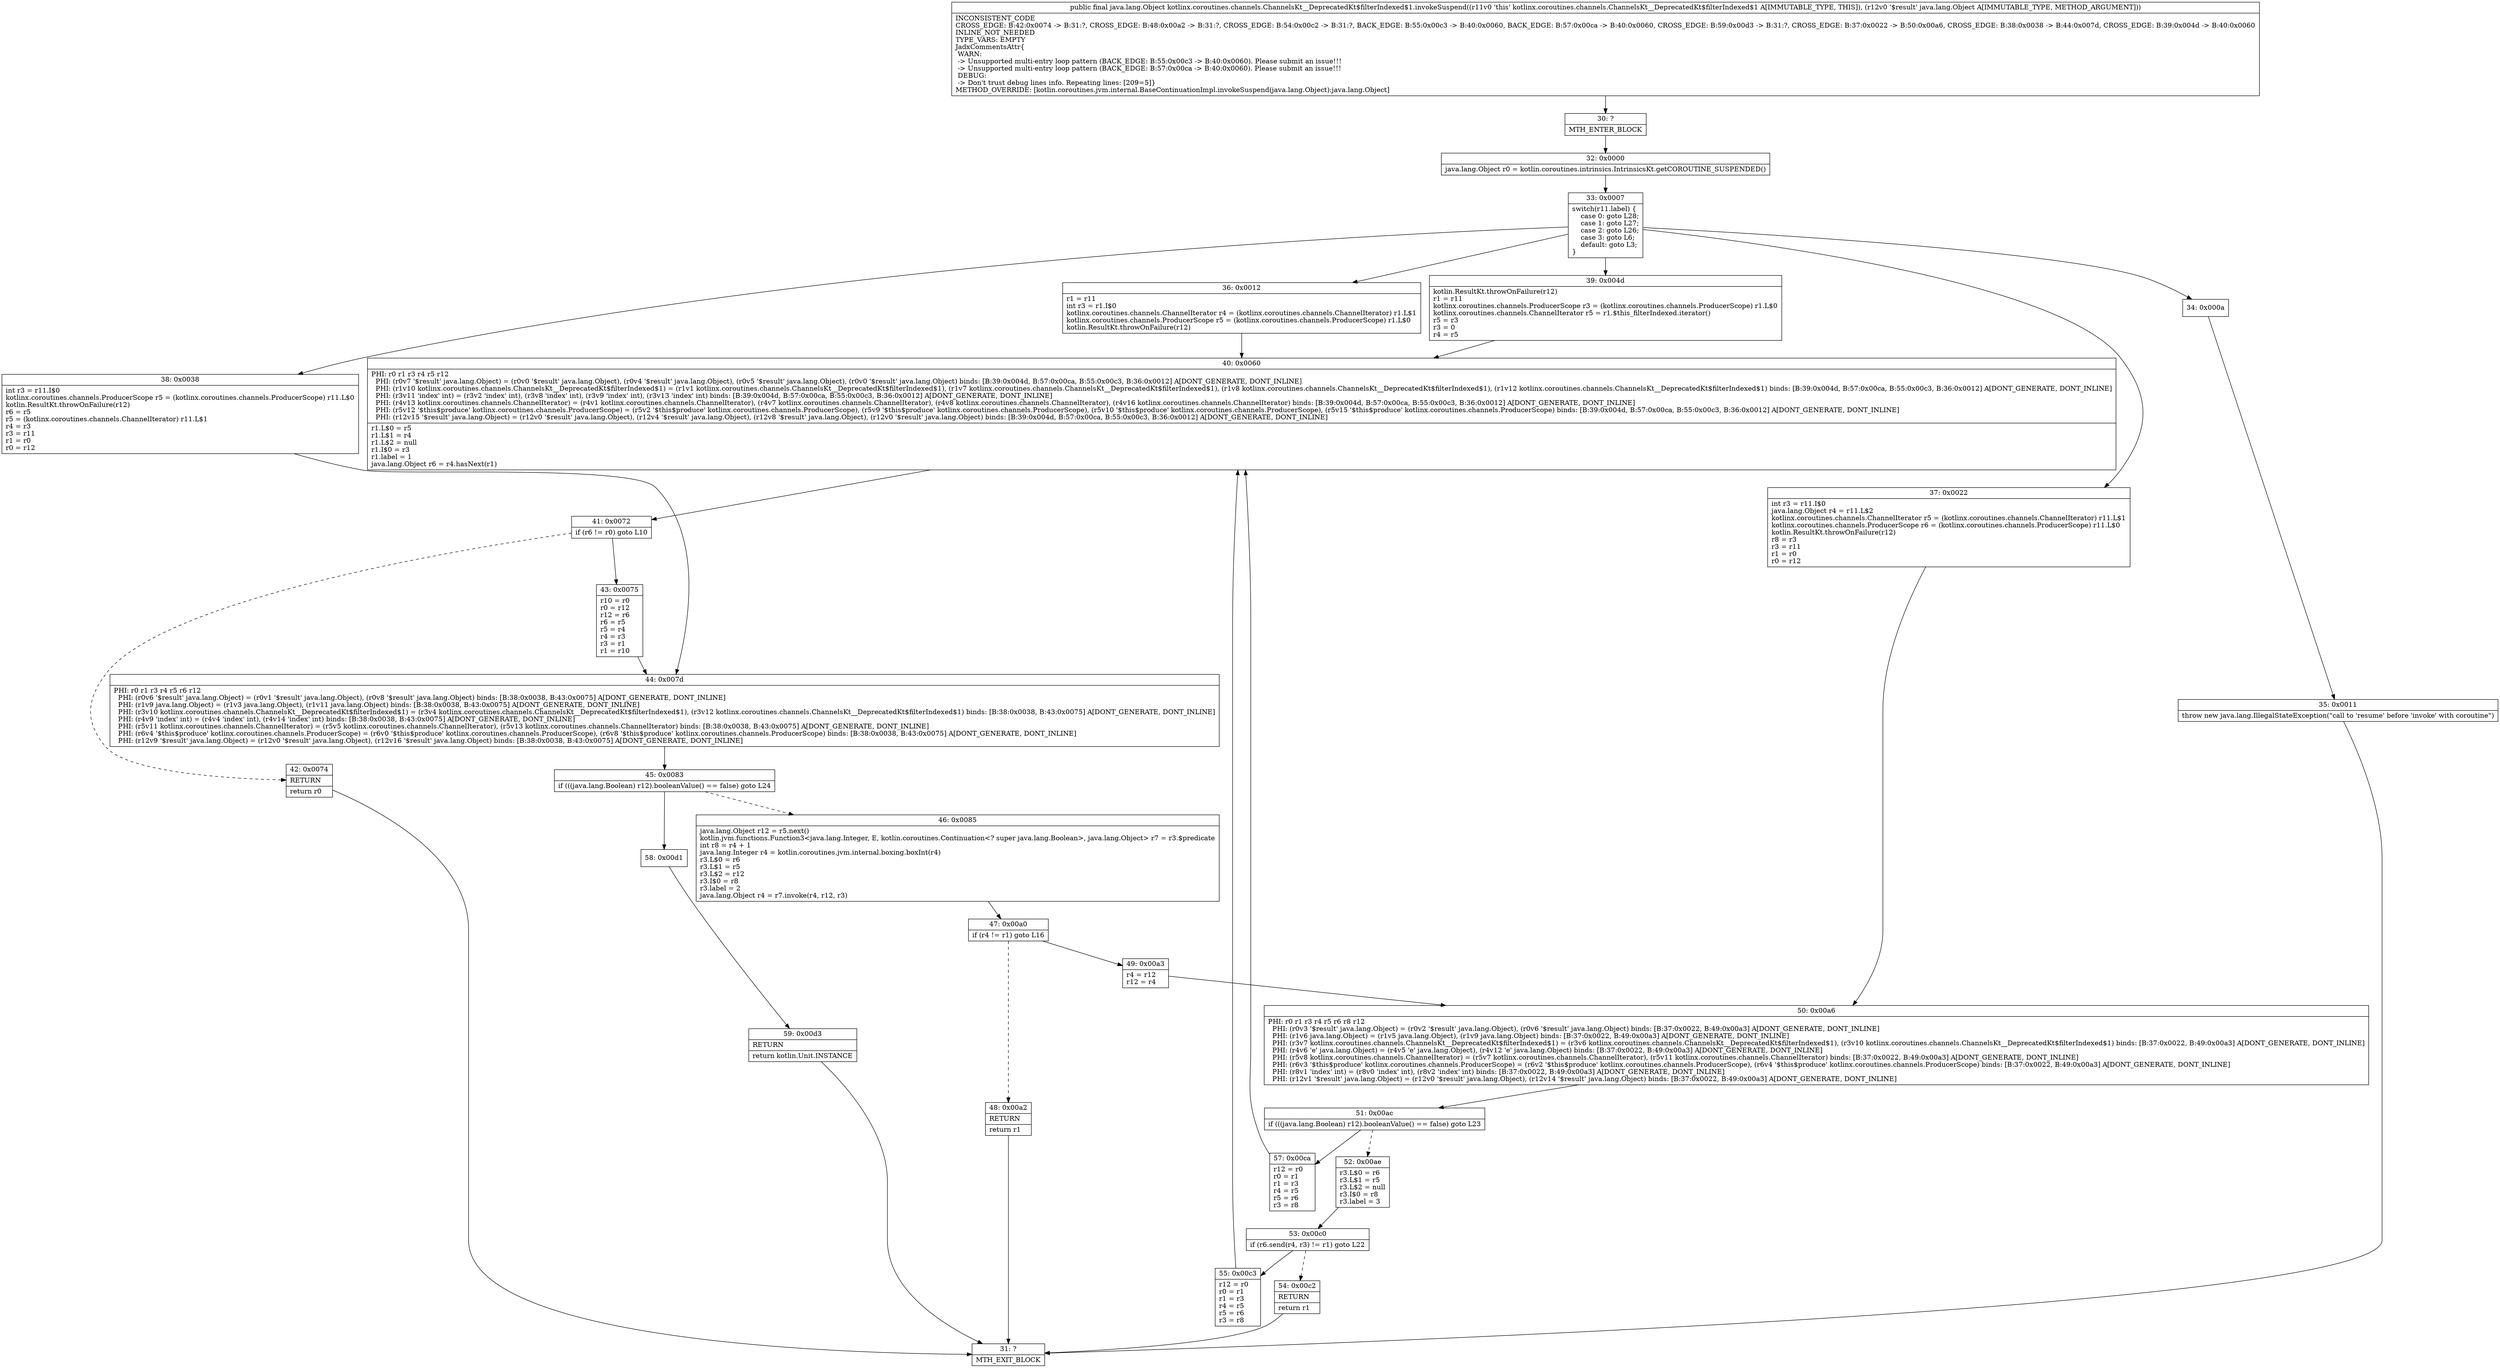 digraph "CFG forkotlinx.coroutines.channels.ChannelsKt__DeprecatedKt$filterIndexed$1.invokeSuspend(Ljava\/lang\/Object;)Ljava\/lang\/Object;" {
Node_30 [shape=record,label="{30\:\ ?|MTH_ENTER_BLOCK\l}"];
Node_32 [shape=record,label="{32\:\ 0x0000|java.lang.Object r0 = kotlin.coroutines.intrinsics.IntrinsicsKt.getCOROUTINE_SUSPENDED()\l}"];
Node_33 [shape=record,label="{33\:\ 0x0007|switch(r11.label) \{\l    case 0: goto L28;\l    case 1: goto L27;\l    case 2: goto L26;\l    case 3: goto L6;\l    default: goto L3;\l\}\l}"];
Node_34 [shape=record,label="{34\:\ 0x000a}"];
Node_35 [shape=record,label="{35\:\ 0x0011|throw new java.lang.IllegalStateException(\"call to 'resume' before 'invoke' with coroutine\")\l}"];
Node_31 [shape=record,label="{31\:\ ?|MTH_EXIT_BLOCK\l}"];
Node_36 [shape=record,label="{36\:\ 0x0012|r1 = r11\lint r3 = r1.I$0\lkotlinx.coroutines.channels.ChannelIterator r4 = (kotlinx.coroutines.channels.ChannelIterator) r1.L$1\lkotlinx.coroutines.channels.ProducerScope r5 = (kotlinx.coroutines.channels.ProducerScope) r1.L$0\lkotlin.ResultKt.throwOnFailure(r12)\l}"];
Node_40 [shape=record,label="{40\:\ 0x0060|PHI: r0 r1 r3 r4 r5 r12 \l  PHI: (r0v7 '$result' java.lang.Object) = (r0v0 '$result' java.lang.Object), (r0v4 '$result' java.lang.Object), (r0v5 '$result' java.lang.Object), (r0v0 '$result' java.lang.Object) binds: [B:39:0x004d, B:57:0x00ca, B:55:0x00c3, B:36:0x0012] A[DONT_GENERATE, DONT_INLINE]\l  PHI: (r1v10 kotlinx.coroutines.channels.ChannelsKt__DeprecatedKt$filterIndexed$1) = (r1v1 kotlinx.coroutines.channels.ChannelsKt__DeprecatedKt$filterIndexed$1), (r1v7 kotlinx.coroutines.channels.ChannelsKt__DeprecatedKt$filterIndexed$1), (r1v8 kotlinx.coroutines.channels.ChannelsKt__DeprecatedKt$filterIndexed$1), (r1v12 kotlinx.coroutines.channels.ChannelsKt__DeprecatedKt$filterIndexed$1) binds: [B:39:0x004d, B:57:0x00ca, B:55:0x00c3, B:36:0x0012] A[DONT_GENERATE, DONT_INLINE]\l  PHI: (r3v11 'index' int) = (r3v2 'index' int), (r3v8 'index' int), (r3v9 'index' int), (r3v13 'index' int) binds: [B:39:0x004d, B:57:0x00ca, B:55:0x00c3, B:36:0x0012] A[DONT_GENERATE, DONT_INLINE]\l  PHI: (r4v13 kotlinx.coroutines.channels.ChannelIterator) = (r4v1 kotlinx.coroutines.channels.ChannelIterator), (r4v7 kotlinx.coroutines.channels.ChannelIterator), (r4v8 kotlinx.coroutines.channels.ChannelIterator), (r4v16 kotlinx.coroutines.channels.ChannelIterator) binds: [B:39:0x004d, B:57:0x00ca, B:55:0x00c3, B:36:0x0012] A[DONT_GENERATE, DONT_INLINE]\l  PHI: (r5v12 '$this$produce' kotlinx.coroutines.channels.ProducerScope) = (r5v2 '$this$produce' kotlinx.coroutines.channels.ProducerScope), (r5v9 '$this$produce' kotlinx.coroutines.channels.ProducerScope), (r5v10 '$this$produce' kotlinx.coroutines.channels.ProducerScope), (r5v15 '$this$produce' kotlinx.coroutines.channels.ProducerScope) binds: [B:39:0x004d, B:57:0x00ca, B:55:0x00c3, B:36:0x0012] A[DONT_GENERATE, DONT_INLINE]\l  PHI: (r12v15 '$result' java.lang.Object) = (r12v0 '$result' java.lang.Object), (r12v4 '$result' java.lang.Object), (r12v8 '$result' java.lang.Object), (r12v0 '$result' java.lang.Object) binds: [B:39:0x004d, B:57:0x00ca, B:55:0x00c3, B:36:0x0012] A[DONT_GENERATE, DONT_INLINE]\l|r1.L$0 = r5\lr1.L$1 = r4\lr1.L$2 = null\lr1.I$0 = r3\lr1.label = 1\ljava.lang.Object r6 = r4.hasNext(r1)\l}"];
Node_41 [shape=record,label="{41\:\ 0x0072|if (r6 != r0) goto L10\l}"];
Node_42 [shape=record,label="{42\:\ 0x0074|RETURN\l|return r0\l}"];
Node_43 [shape=record,label="{43\:\ 0x0075|r10 = r0\lr0 = r12\lr12 = r6\lr6 = r5\lr5 = r4\lr4 = r3\lr3 = r1\lr1 = r10\l}"];
Node_44 [shape=record,label="{44\:\ 0x007d|PHI: r0 r1 r3 r4 r5 r6 r12 \l  PHI: (r0v6 '$result' java.lang.Object) = (r0v1 '$result' java.lang.Object), (r0v8 '$result' java.lang.Object) binds: [B:38:0x0038, B:43:0x0075] A[DONT_GENERATE, DONT_INLINE]\l  PHI: (r1v9 java.lang.Object) = (r1v3 java.lang.Object), (r1v11 java.lang.Object) binds: [B:38:0x0038, B:43:0x0075] A[DONT_GENERATE, DONT_INLINE]\l  PHI: (r3v10 kotlinx.coroutines.channels.ChannelsKt__DeprecatedKt$filterIndexed$1) = (r3v4 kotlinx.coroutines.channels.ChannelsKt__DeprecatedKt$filterIndexed$1), (r3v12 kotlinx.coroutines.channels.ChannelsKt__DeprecatedKt$filterIndexed$1) binds: [B:38:0x0038, B:43:0x0075] A[DONT_GENERATE, DONT_INLINE]\l  PHI: (r4v9 'index' int) = (r4v4 'index' int), (r4v14 'index' int) binds: [B:38:0x0038, B:43:0x0075] A[DONT_GENERATE, DONT_INLINE]\l  PHI: (r5v11 kotlinx.coroutines.channels.ChannelIterator) = (r5v5 kotlinx.coroutines.channels.ChannelIterator), (r5v13 kotlinx.coroutines.channels.ChannelIterator) binds: [B:38:0x0038, B:43:0x0075] A[DONT_GENERATE, DONT_INLINE]\l  PHI: (r6v4 '$this$produce' kotlinx.coroutines.channels.ProducerScope) = (r6v0 '$this$produce' kotlinx.coroutines.channels.ProducerScope), (r6v8 '$this$produce' kotlinx.coroutines.channels.ProducerScope) binds: [B:38:0x0038, B:43:0x0075] A[DONT_GENERATE, DONT_INLINE]\l  PHI: (r12v9 '$result' java.lang.Object) = (r12v0 '$result' java.lang.Object), (r12v16 '$result' java.lang.Object) binds: [B:38:0x0038, B:43:0x0075] A[DONT_GENERATE, DONT_INLINE]\l}"];
Node_45 [shape=record,label="{45\:\ 0x0083|if (((java.lang.Boolean) r12).booleanValue() == false) goto L24\l}"];
Node_46 [shape=record,label="{46\:\ 0x0085|java.lang.Object r12 = r5.next()\lkotlin.jvm.functions.Function3\<java.lang.Integer, E, kotlin.coroutines.Continuation\<? super java.lang.Boolean\>, java.lang.Object\> r7 = r3.$predicate\lint r8 = r4 + 1\ljava.lang.Integer r4 = kotlin.coroutines.jvm.internal.boxing.boxInt(r4)\lr3.L$0 = r6\lr3.L$1 = r5\lr3.L$2 = r12\lr3.I$0 = r8\lr3.label = 2\ljava.lang.Object r4 = r7.invoke(r4, r12, r3)\l}"];
Node_47 [shape=record,label="{47\:\ 0x00a0|if (r4 != r1) goto L16\l}"];
Node_48 [shape=record,label="{48\:\ 0x00a2|RETURN\l|return r1\l}"];
Node_49 [shape=record,label="{49\:\ 0x00a3|r4 = r12\lr12 = r4\l}"];
Node_50 [shape=record,label="{50\:\ 0x00a6|PHI: r0 r1 r3 r4 r5 r6 r8 r12 \l  PHI: (r0v3 '$result' java.lang.Object) = (r0v2 '$result' java.lang.Object), (r0v6 '$result' java.lang.Object) binds: [B:37:0x0022, B:49:0x00a3] A[DONT_GENERATE, DONT_INLINE]\l  PHI: (r1v6 java.lang.Object) = (r1v5 java.lang.Object), (r1v9 java.lang.Object) binds: [B:37:0x0022, B:49:0x00a3] A[DONT_GENERATE, DONT_INLINE]\l  PHI: (r3v7 kotlinx.coroutines.channels.ChannelsKt__DeprecatedKt$filterIndexed$1) = (r3v6 kotlinx.coroutines.channels.ChannelsKt__DeprecatedKt$filterIndexed$1), (r3v10 kotlinx.coroutines.channels.ChannelsKt__DeprecatedKt$filterIndexed$1) binds: [B:37:0x0022, B:49:0x00a3] A[DONT_GENERATE, DONT_INLINE]\l  PHI: (r4v6 'e' java.lang.Object) = (r4v5 'e' java.lang.Object), (r4v12 'e' java.lang.Object) binds: [B:37:0x0022, B:49:0x00a3] A[DONT_GENERATE, DONT_INLINE]\l  PHI: (r5v8 kotlinx.coroutines.channels.ChannelIterator) = (r5v7 kotlinx.coroutines.channels.ChannelIterator), (r5v11 kotlinx.coroutines.channels.ChannelIterator) binds: [B:37:0x0022, B:49:0x00a3] A[DONT_GENERATE, DONT_INLINE]\l  PHI: (r6v3 '$this$produce' kotlinx.coroutines.channels.ProducerScope) = (r6v2 '$this$produce' kotlinx.coroutines.channels.ProducerScope), (r6v4 '$this$produce' kotlinx.coroutines.channels.ProducerScope) binds: [B:37:0x0022, B:49:0x00a3] A[DONT_GENERATE, DONT_INLINE]\l  PHI: (r8v1 'index' int) = (r8v0 'index' int), (r8v2 'index' int) binds: [B:37:0x0022, B:49:0x00a3] A[DONT_GENERATE, DONT_INLINE]\l  PHI: (r12v1 '$result' java.lang.Object) = (r12v0 '$result' java.lang.Object), (r12v14 '$result' java.lang.Object) binds: [B:37:0x0022, B:49:0x00a3] A[DONT_GENERATE, DONT_INLINE]\l}"];
Node_51 [shape=record,label="{51\:\ 0x00ac|if (((java.lang.Boolean) r12).booleanValue() == false) goto L23\l}"];
Node_52 [shape=record,label="{52\:\ 0x00ae|r3.L$0 = r6\lr3.L$1 = r5\lr3.L$2 = null\lr3.I$0 = r8\lr3.label = 3\l}"];
Node_53 [shape=record,label="{53\:\ 0x00c0|if (r6.send(r4, r3) != r1) goto L22\l}"];
Node_54 [shape=record,label="{54\:\ 0x00c2|RETURN\l|return r1\l}"];
Node_55 [shape=record,label="{55\:\ 0x00c3|r12 = r0\lr0 = r1\lr1 = r3\lr4 = r5\lr5 = r6\lr3 = r8\l}"];
Node_57 [shape=record,label="{57\:\ 0x00ca|r12 = r0\lr0 = r1\lr1 = r3\lr4 = r5\lr5 = r6\lr3 = r8\l}"];
Node_58 [shape=record,label="{58\:\ 0x00d1}"];
Node_59 [shape=record,label="{59\:\ 0x00d3|RETURN\l|return kotlin.Unit.INSTANCE\l}"];
Node_37 [shape=record,label="{37\:\ 0x0022|int r3 = r11.I$0\ljava.lang.Object r4 = r11.L$2\lkotlinx.coroutines.channels.ChannelIterator r5 = (kotlinx.coroutines.channels.ChannelIterator) r11.L$1\lkotlinx.coroutines.channels.ProducerScope r6 = (kotlinx.coroutines.channels.ProducerScope) r11.L$0\lkotlin.ResultKt.throwOnFailure(r12)\lr8 = r3\lr3 = r11\lr1 = r0\lr0 = r12\l}"];
Node_38 [shape=record,label="{38\:\ 0x0038|int r3 = r11.I$0\lkotlinx.coroutines.channels.ProducerScope r5 = (kotlinx.coroutines.channels.ProducerScope) r11.L$0\lkotlin.ResultKt.throwOnFailure(r12)\lr6 = r5\lr5 = (kotlinx.coroutines.channels.ChannelIterator) r11.L$1\lr4 = r3\lr3 = r11\lr1 = r0\lr0 = r12\l}"];
Node_39 [shape=record,label="{39\:\ 0x004d|kotlin.ResultKt.throwOnFailure(r12)\lr1 = r11\lkotlinx.coroutines.channels.ProducerScope r3 = (kotlinx.coroutines.channels.ProducerScope) r1.L$0\lkotlinx.coroutines.channels.ChannelIterator r5 = r1.$this_filterIndexed.iterator()\lr5 = r3\lr3 = 0\lr4 = r5\l}"];
MethodNode[shape=record,label="{public final java.lang.Object kotlinx.coroutines.channels.ChannelsKt__DeprecatedKt$filterIndexed$1.invokeSuspend((r11v0 'this' kotlinx.coroutines.channels.ChannelsKt__DeprecatedKt$filterIndexed$1 A[IMMUTABLE_TYPE, THIS]), (r12v0 '$result' java.lang.Object A[IMMUTABLE_TYPE, METHOD_ARGUMENT]))  | INCONSISTENT_CODE\lCROSS_EDGE: B:42:0x0074 \-\> B:31:?, CROSS_EDGE: B:48:0x00a2 \-\> B:31:?, CROSS_EDGE: B:54:0x00c2 \-\> B:31:?, BACK_EDGE: B:55:0x00c3 \-\> B:40:0x0060, BACK_EDGE: B:57:0x00ca \-\> B:40:0x0060, CROSS_EDGE: B:59:0x00d3 \-\> B:31:?, CROSS_EDGE: B:37:0x0022 \-\> B:50:0x00a6, CROSS_EDGE: B:38:0x0038 \-\> B:44:0x007d, CROSS_EDGE: B:39:0x004d \-\> B:40:0x0060\lINLINE_NOT_NEEDED\lTYPE_VARS: EMPTY\lJadxCommentsAttr\{\l WARN: \l \-\> Unsupported multi\-entry loop pattern (BACK_EDGE: B:55:0x00c3 \-\> B:40:0x0060). Please submit an issue!!!\l \-\> Unsupported multi\-entry loop pattern (BACK_EDGE: B:57:0x00ca \-\> B:40:0x0060). Please submit an issue!!!\l DEBUG: \l \-\> Don't trust debug lines info. Repeating lines: [209=5]\}\lMETHOD_OVERRIDE: [kotlin.coroutines.jvm.internal.BaseContinuationImpl.invokeSuspend(java.lang.Object):java.lang.Object]\l}"];
MethodNode -> Node_30;Node_30 -> Node_32;
Node_32 -> Node_33;
Node_33 -> Node_34;
Node_33 -> Node_36;
Node_33 -> Node_37;
Node_33 -> Node_38;
Node_33 -> Node_39;
Node_34 -> Node_35;
Node_35 -> Node_31;
Node_36 -> Node_40;
Node_40 -> Node_41;
Node_41 -> Node_42[style=dashed];
Node_41 -> Node_43;
Node_42 -> Node_31;
Node_43 -> Node_44;
Node_44 -> Node_45;
Node_45 -> Node_46[style=dashed];
Node_45 -> Node_58;
Node_46 -> Node_47;
Node_47 -> Node_48[style=dashed];
Node_47 -> Node_49;
Node_48 -> Node_31;
Node_49 -> Node_50;
Node_50 -> Node_51;
Node_51 -> Node_52[style=dashed];
Node_51 -> Node_57;
Node_52 -> Node_53;
Node_53 -> Node_54[style=dashed];
Node_53 -> Node_55;
Node_54 -> Node_31;
Node_55 -> Node_40;
Node_57 -> Node_40;
Node_58 -> Node_59;
Node_59 -> Node_31;
Node_37 -> Node_50;
Node_38 -> Node_44;
Node_39 -> Node_40;
}


